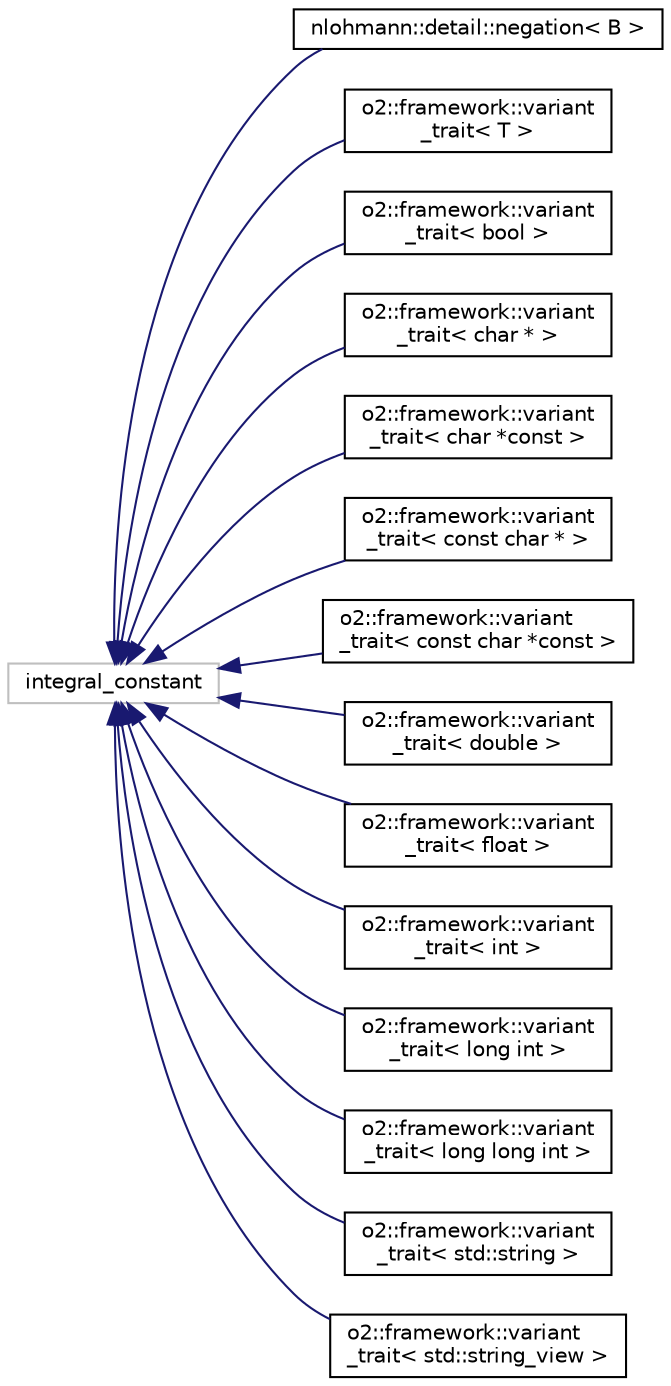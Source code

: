 digraph "Graphical Class Hierarchy"
{
 // INTERACTIVE_SVG=YES
  bgcolor="transparent";
  edge [fontname="Helvetica",fontsize="10",labelfontname="Helvetica",labelfontsize="10"];
  node [fontname="Helvetica",fontsize="10",shape=record];
  rankdir="LR";
  Node1404 [label="integral_constant",height=0.2,width=0.4,color="grey75"];
  Node1404 -> Node0 [dir="back",color="midnightblue",fontsize="10",style="solid",fontname="Helvetica"];
  Node0 [label="nlohmann::detail::negation\< B \>",height=0.2,width=0.4,color="black",URL="$d1/d91/structnlohmann_1_1detail_1_1negation.html"];
  Node1404 -> Node1406 [dir="back",color="midnightblue",fontsize="10",style="solid",fontname="Helvetica"];
  Node1406 [label="o2::framework::variant\l_trait\< T \>",height=0.2,width=0.4,color="black",URL="$db/d98/structo2_1_1framework_1_1variant__trait.html"];
  Node1404 -> Node1407 [dir="back",color="midnightblue",fontsize="10",style="solid",fontname="Helvetica"];
  Node1407 [label="o2::framework::variant\l_trait\< bool \>",height=0.2,width=0.4,color="black",URL="$d5/de6/structo2_1_1framework_1_1variant__trait_3_01bool_01_4.html"];
  Node1404 -> Node1408 [dir="back",color="midnightblue",fontsize="10",style="solid",fontname="Helvetica"];
  Node1408 [label="o2::framework::variant\l_trait\< char * \>",height=0.2,width=0.4,color="black",URL="$d0/d2f/structo2_1_1framework_1_1variant__trait_3_01char_01_5_01_4.html"];
  Node1404 -> Node1409 [dir="back",color="midnightblue",fontsize="10",style="solid",fontname="Helvetica"];
  Node1409 [label="o2::framework::variant\l_trait\< char *const \>",height=0.2,width=0.4,color="black",URL="$da/da1/structo2_1_1framework_1_1variant__trait_3_01char_01_5const_01_4.html"];
  Node1404 -> Node1410 [dir="back",color="midnightblue",fontsize="10",style="solid",fontname="Helvetica"];
  Node1410 [label="o2::framework::variant\l_trait\< const char * \>",height=0.2,width=0.4,color="black",URL="$d6/db6/structo2_1_1framework_1_1variant__trait_3_01const_01char_01_5_01_4.html"];
  Node1404 -> Node1411 [dir="back",color="midnightblue",fontsize="10",style="solid",fontname="Helvetica"];
  Node1411 [label="o2::framework::variant\l_trait\< const char *const \>",height=0.2,width=0.4,color="black",URL="$d9/da5/structo2_1_1framework_1_1variant__trait_3_01const_01char_01_5const_01_4.html"];
  Node1404 -> Node1412 [dir="back",color="midnightblue",fontsize="10",style="solid",fontname="Helvetica"];
  Node1412 [label="o2::framework::variant\l_trait\< double \>",height=0.2,width=0.4,color="black",URL="$d7/d26/structo2_1_1framework_1_1variant__trait_3_01double_01_4.html"];
  Node1404 -> Node1413 [dir="back",color="midnightblue",fontsize="10",style="solid",fontname="Helvetica"];
  Node1413 [label="o2::framework::variant\l_trait\< float \>",height=0.2,width=0.4,color="black",URL="$da/d8f/structo2_1_1framework_1_1variant__trait_3_01float_01_4.html"];
  Node1404 -> Node1414 [dir="back",color="midnightblue",fontsize="10",style="solid",fontname="Helvetica"];
  Node1414 [label="o2::framework::variant\l_trait\< int \>",height=0.2,width=0.4,color="black",URL="$d7/dd6/structo2_1_1framework_1_1variant__trait_3_01int_01_4.html"];
  Node1404 -> Node1415 [dir="back",color="midnightblue",fontsize="10",style="solid",fontname="Helvetica"];
  Node1415 [label="o2::framework::variant\l_trait\< long int \>",height=0.2,width=0.4,color="black",URL="$d8/d55/structo2_1_1framework_1_1variant__trait_3_01long_01int_01_4.html"];
  Node1404 -> Node1416 [dir="back",color="midnightblue",fontsize="10",style="solid",fontname="Helvetica"];
  Node1416 [label="o2::framework::variant\l_trait\< long long int \>",height=0.2,width=0.4,color="black",URL="$d4/da2/structo2_1_1framework_1_1variant__trait_3_01long_01long_01int_01_4.html"];
  Node1404 -> Node1417 [dir="back",color="midnightblue",fontsize="10",style="solid",fontname="Helvetica"];
  Node1417 [label="o2::framework::variant\l_trait\< std::string \>",height=0.2,width=0.4,color="black",URL="$d8/da3/structo2_1_1framework_1_1variant__trait_3_01std_1_1string_01_4.html"];
  Node1404 -> Node1418 [dir="back",color="midnightblue",fontsize="10",style="solid",fontname="Helvetica"];
  Node1418 [label="o2::framework::variant\l_trait\< std::string_view \>",height=0.2,width=0.4,color="black",URL="$d3/d6c/structo2_1_1framework_1_1variant__trait_3_01std_1_1string__view_01_4.html"];
}
